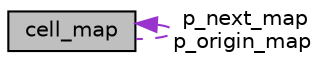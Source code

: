 digraph "cell_map"
{
 // LATEX_PDF_SIZE
  edge [fontname="Helvetica",fontsize="10",labelfontname="Helvetica",labelfontsize="10"];
  node [fontname="Helvetica",fontsize="10",shape=record];
  Node1 [label="cell_map",height=0.2,width=0.4,color="black", fillcolor="grey75", style="filled", fontcolor="black",tooltip="The structure representing the cells of the linked_list."];
  Node1 -> Node1 [dir="back",color="darkorchid3",fontsize="10",style="dashed",label=" p_next_map\np_origin_map" ,fontname="Helvetica"];
}
